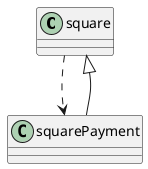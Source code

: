 @startuml
'https://plantuml.com/sequence-diagram

square ..> squarePayment
squarePayment --|> square
@enduml